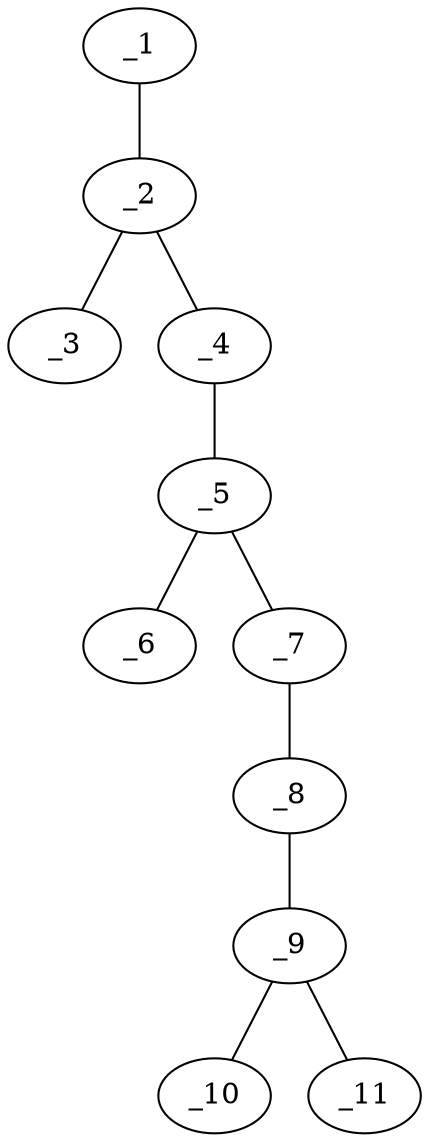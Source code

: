 graph molid623991 {
	_1	 [charge=0,
		chem=1,
		symbol="C  ",
		x="8.0622",
		y="0.25"];
	_2	 [charge=0,
		chem=1,
		symbol="C  ",
		x="7.1962",
		y="-0.25"];
	_1 -- _2	 [valence=1];
	_3	 [charge=0,
		chem=2,
		symbol="O  ",
		x="7.1962",
		y="-1.25"];
	_2 -- _3	 [valence=2];
	_4	 [charge=0,
		chem=1,
		symbol="C  ",
		x="6.3301",
		y="0.25"];
	_2 -- _4	 [valence=1];
	_5	 [charge=0,
		chem=1,
		symbol="C  ",
		x="5.4641",
		y="-0.25"];
	_4 -- _5	 [valence=1];
	_6	 [charge=0,
		chem=2,
		symbol="O  ",
		x="5.4641",
		y="-1.25"];
	_5 -- _6	 [valence=2];
	_7	 [charge=0,
		chem=2,
		symbol="O  ",
		x="4.5981",
		y="0.25"];
	_5 -- _7	 [valence=1];
	_8	 [charge=0,
		chem=1,
		symbol="C  ",
		x="3.7321",
		y="-0.25"];
	_7 -- _8	 [valence=1];
	_9	 [charge=0,
		chem=1,
		symbol="C  ",
		x="2.866",
		y="0.25"];
	_8 -- _9	 [valence=1];
	_10	 [charge=0,
		chem=2,
		symbol="O  ",
		x=2,
		y="-0.25"];
	_9 -- _10	 [valence=2];
	_11	 [charge=0,
		chem=1,
		symbol="C  ",
		x="2.866",
		y="1.25"];
	_9 -- _11	 [valence=1];
}
